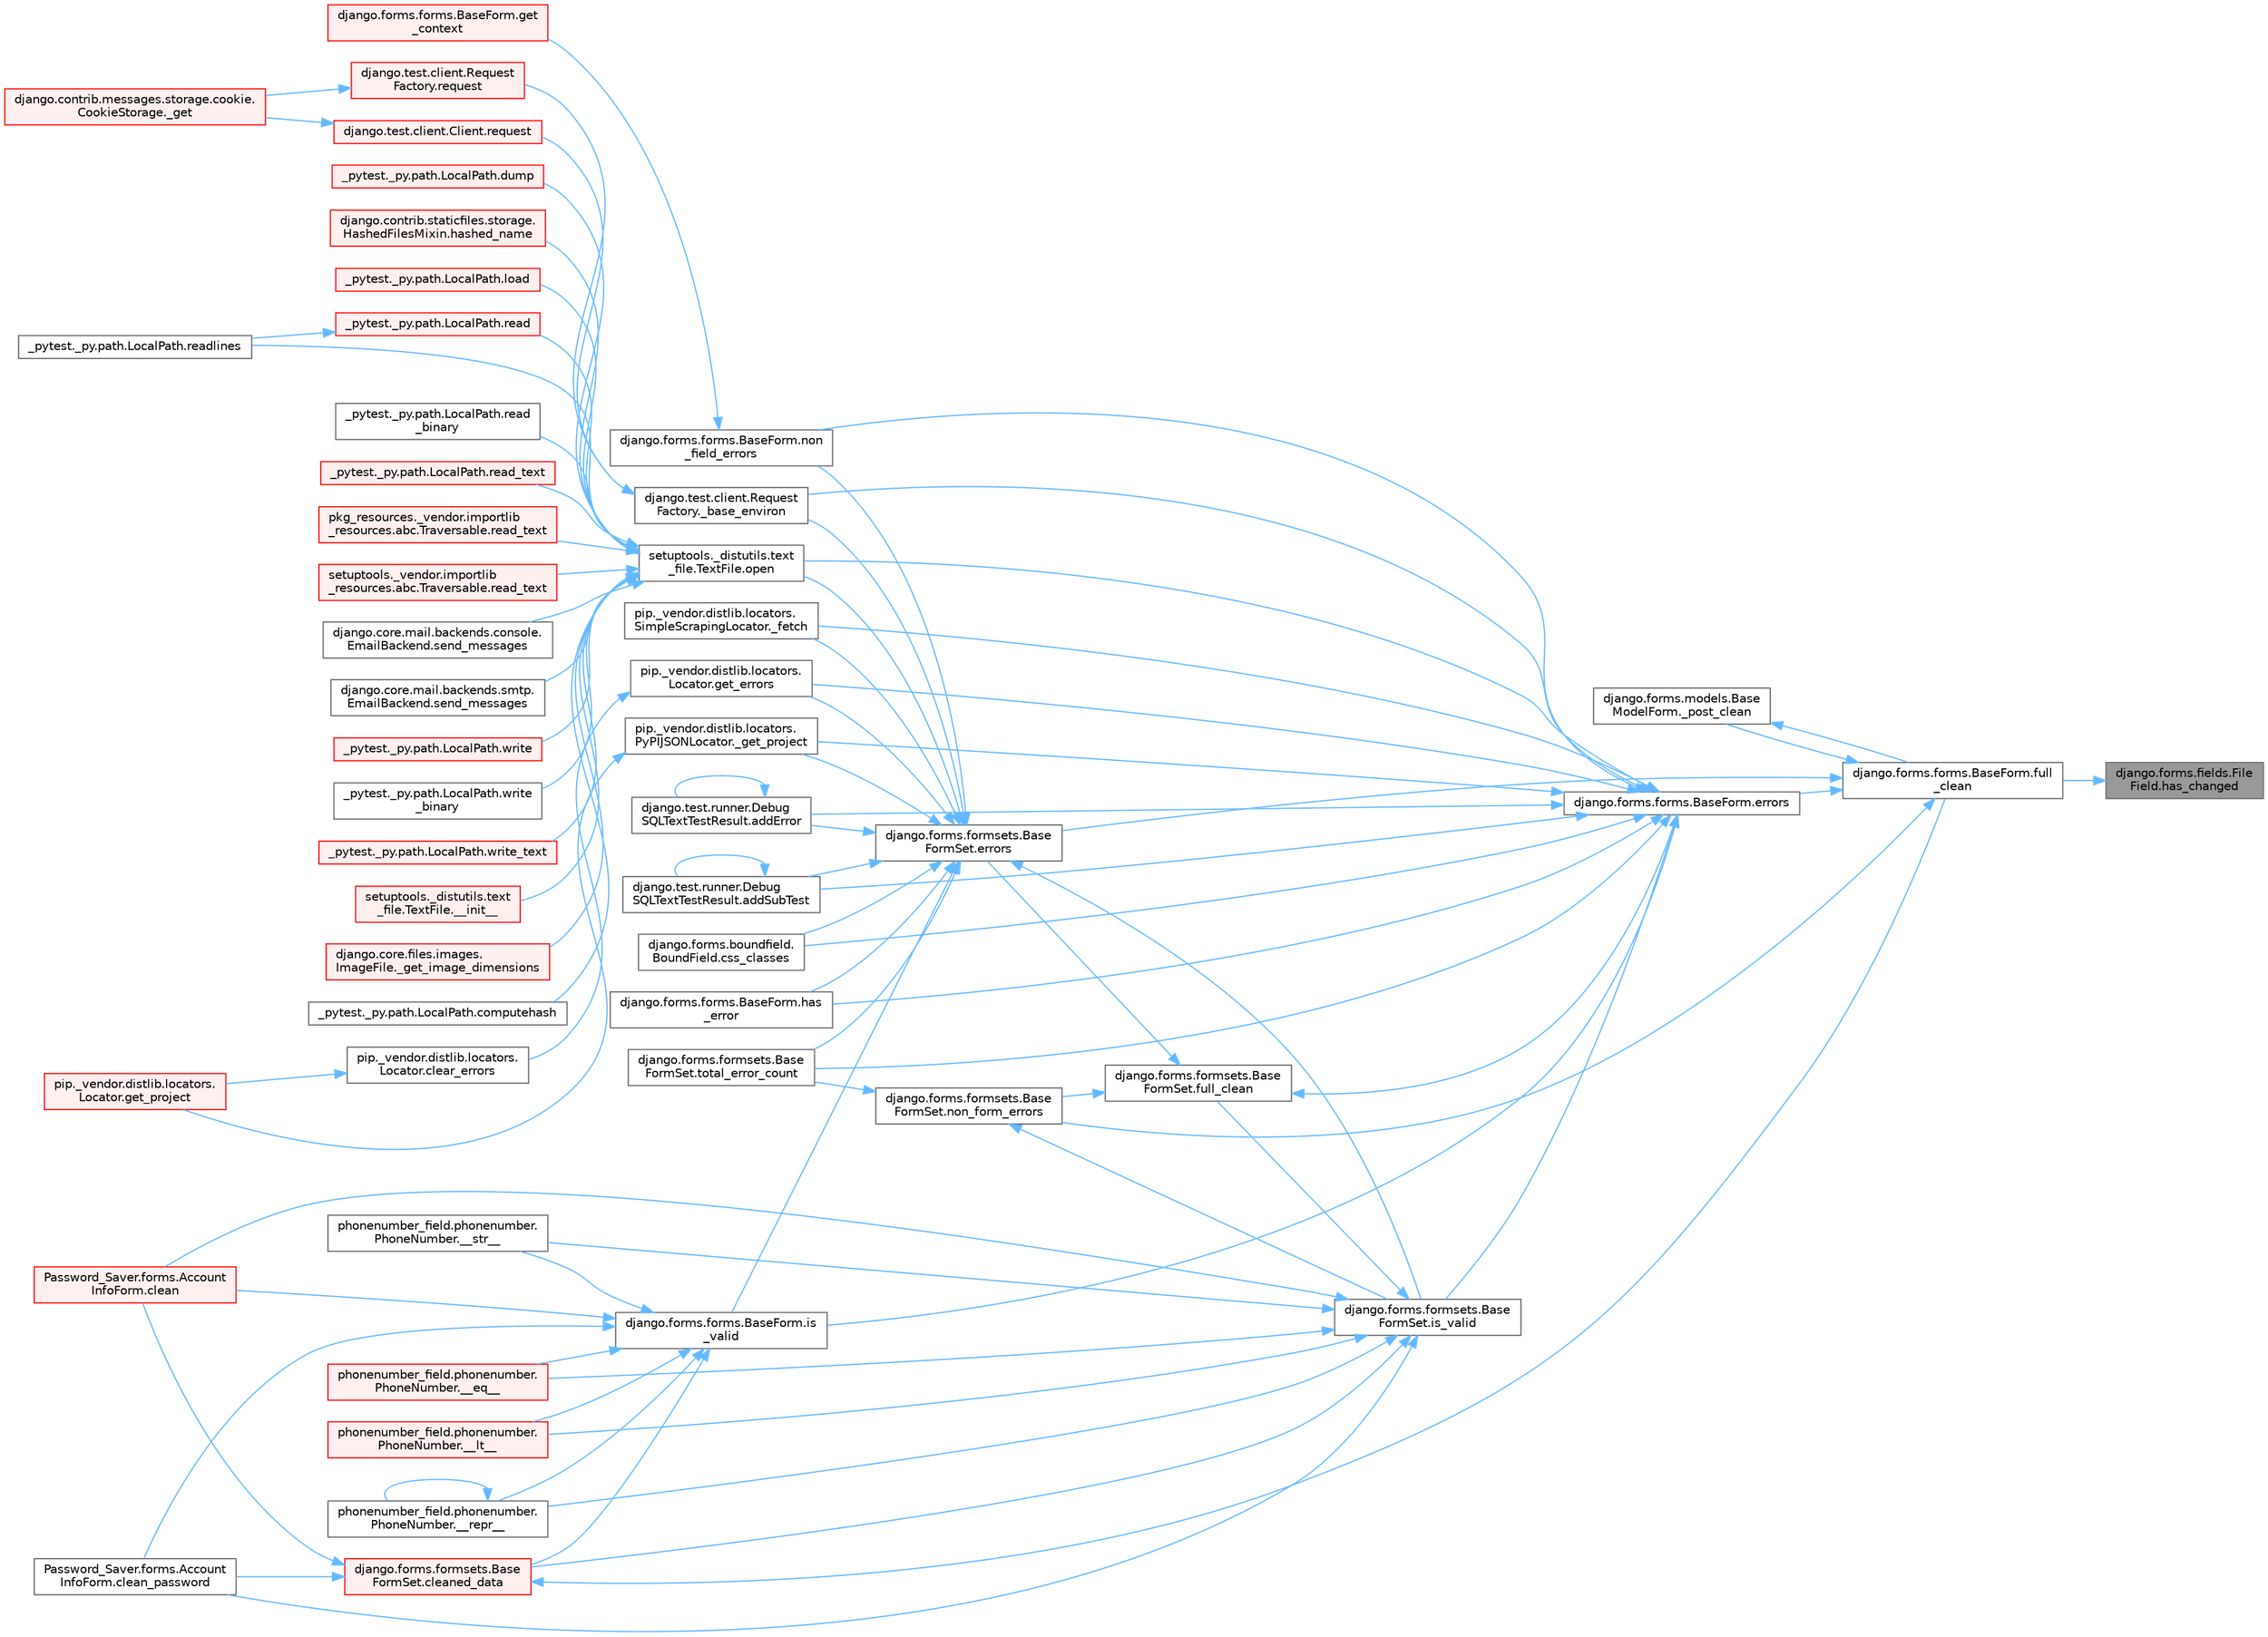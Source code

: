 digraph "django.forms.fields.FileField.has_changed"
{
 // LATEX_PDF_SIZE
  bgcolor="transparent";
  edge [fontname=Helvetica,fontsize=10,labelfontname=Helvetica,labelfontsize=10];
  node [fontname=Helvetica,fontsize=10,shape=box,height=0.2,width=0.4];
  rankdir="RL";
  Node1 [id="Node000001",label="django.forms.fields.File\lField.has_changed",height=0.2,width=0.4,color="gray40", fillcolor="grey60", style="filled", fontcolor="black",tooltip=" "];
  Node1 -> Node2 [id="edge1_Node000001_Node000002",dir="back",color="steelblue1",style="solid",tooltip=" "];
  Node2 [id="Node000002",label="django.forms.forms.BaseForm.full\l_clean",height=0.2,width=0.4,color="grey40", fillcolor="white", style="filled",URL="$classdjango_1_1forms_1_1forms_1_1_base_form.html#a396d2448f658dc84a0f0b473ffaae918",tooltip=" "];
  Node2 -> Node3 [id="edge2_Node000002_Node000003",dir="back",color="steelblue1",style="solid",tooltip=" "];
  Node3 [id="Node000003",label="django.forms.models.Base\lModelForm._post_clean",height=0.2,width=0.4,color="grey40", fillcolor="white", style="filled",URL="$classdjango_1_1forms_1_1models_1_1_base_model_form.html#a83e1c0ea3ba97f3a496d07955d1bf124",tooltip=" "];
  Node3 -> Node2 [id="edge3_Node000003_Node000002",dir="back",color="steelblue1",style="solid",tooltip=" "];
  Node2 -> Node4 [id="edge4_Node000002_Node000004",dir="back",color="steelblue1",style="solid",tooltip=" "];
  Node4 [id="Node000004",label="django.forms.forms.BaseForm.errors",height=0.2,width=0.4,color="grey40", fillcolor="white", style="filled",URL="$classdjango_1_1forms_1_1forms_1_1_base_form.html#aca47cb75eb6c321d1c429b33eca94d49",tooltip=" "];
  Node4 -> Node5 [id="edge5_Node000004_Node000005",dir="back",color="steelblue1",style="solid",tooltip=" "];
  Node5 [id="Node000005",label="django.test.client.Request\lFactory._base_environ",height=0.2,width=0.4,color="grey40", fillcolor="white", style="filled",URL="$classdjango_1_1test_1_1client_1_1_request_factory.html#ab650654b992f4e9fc9e30bd0442973c1",tooltip=" "];
  Node5 -> Node6 [id="edge6_Node000005_Node000006",dir="back",color="steelblue1",style="solid",tooltip=" "];
  Node6 [id="Node000006",label="django.test.client.Client.request",height=0.2,width=0.4,color="red", fillcolor="#FFF0F0", style="filled",URL="$classdjango_1_1test_1_1client_1_1_client.html#a2f51c5251142ab6503937051936e33fa",tooltip=" "];
  Node6 -> Node7 [id="edge7_Node000006_Node000007",dir="back",color="steelblue1",style="solid",tooltip=" "];
  Node7 [id="Node000007",label="django.contrib.messages.storage.cookie.\lCookieStorage._get",height=0.2,width=0.4,color="red", fillcolor="#FFF0F0", style="filled",URL="$classdjango_1_1contrib_1_1messages_1_1storage_1_1cookie_1_1_cookie_storage.html#a39d084f6072109675c9ef06c047174e8",tooltip=" "];
  Node5 -> Node3177 [id="edge8_Node000005_Node003177",dir="back",color="steelblue1",style="solid",tooltip=" "];
  Node3177 [id="Node003177",label="django.test.client.Request\lFactory.request",height=0.2,width=0.4,color="red", fillcolor="#FFF0F0", style="filled",URL="$classdjango_1_1test_1_1client_1_1_request_factory.html#adae411ab0df6839c5364b647e4dc63ad",tooltip=" "];
  Node3177 -> Node7 [id="edge9_Node003177_Node000007",dir="back",color="steelblue1",style="solid",tooltip=" "];
  Node4 -> Node595 [id="edge10_Node000004_Node000595",dir="back",color="steelblue1",style="solid",tooltip=" "];
  Node595 [id="Node000595",label="pip._vendor.distlib.locators.\lSimpleScrapingLocator._fetch",height=0.2,width=0.4,color="grey40", fillcolor="white", style="filled",URL="$classpip_1_1__vendor_1_1distlib_1_1locators_1_1_simple_scraping_locator.html#a72156eb8243de03d8881db3caaa60b8c",tooltip=" "];
  Node4 -> Node596 [id="edge11_Node000004_Node000596",dir="back",color="steelblue1",style="solid",tooltip=" "];
  Node596 [id="Node000596",label="pip._vendor.distlib.locators.\lPyPIJSONLocator._get_project",height=0.2,width=0.4,color="grey40", fillcolor="white", style="filled",URL="$classpip_1_1__vendor_1_1distlib_1_1locators_1_1_py_p_i_j_s_o_n_locator.html#ab5b95d18130e47c0bedca04d7b010bf6",tooltip=" "];
  Node596 -> Node597 [id="edge12_Node000596_Node000597",dir="back",color="steelblue1",style="solid",tooltip=" "];
  Node597 [id="Node000597",label="pip._vendor.distlib.locators.\lLocator.get_project",height=0.2,width=0.4,color="red", fillcolor="#FFF0F0", style="filled",URL="$classpip_1_1__vendor_1_1distlib_1_1locators_1_1_locator.html#a14b49f16a55d384842037850d5224ce8",tooltip=" "];
  Node4 -> Node1788 [id="edge13_Node000004_Node001788",dir="back",color="steelblue1",style="solid",tooltip=" "];
  Node1788 [id="Node001788",label="django.test.runner.Debug\lSQLTextTestResult.addError",height=0.2,width=0.4,color="grey40", fillcolor="white", style="filled",URL="$classdjango_1_1test_1_1runner_1_1_debug_s_q_l_text_test_result.html#a398c116f3b7d25563a21e81178271a8a",tooltip=" "];
  Node1788 -> Node1788 [id="edge14_Node001788_Node001788",dir="back",color="steelblue1",style="solid",tooltip=" "];
  Node4 -> Node1789 [id="edge15_Node000004_Node001789",dir="back",color="steelblue1",style="solid",tooltip=" "];
  Node1789 [id="Node001789",label="django.test.runner.Debug\lSQLTextTestResult.addSubTest",height=0.2,width=0.4,color="grey40", fillcolor="white", style="filled",URL="$classdjango_1_1test_1_1runner_1_1_debug_s_q_l_text_test_result.html#a65bae0538566d8bc532c972340744b1e",tooltip=" "];
  Node1789 -> Node1789 [id="edge16_Node001789_Node001789",dir="back",color="steelblue1",style="solid",tooltip=" "];
  Node4 -> Node1790 [id="edge17_Node000004_Node001790",dir="back",color="steelblue1",style="solid",tooltip=" "];
  Node1790 [id="Node001790",label="django.forms.boundfield.\lBoundField.css_classes",height=0.2,width=0.4,color="grey40", fillcolor="white", style="filled",URL="$classdjango_1_1forms_1_1boundfield_1_1_bound_field.html#a19d289ef3598c412a0fee978458875bc",tooltip=" "];
  Node4 -> Node1791 [id="edge18_Node000004_Node001791",dir="back",color="steelblue1",style="solid",tooltip=" "];
  Node1791 [id="Node001791",label="pip._vendor.distlib.locators.\lLocator.get_errors",height=0.2,width=0.4,color="grey40", fillcolor="white", style="filled",URL="$classpip_1_1__vendor_1_1distlib_1_1locators_1_1_locator.html#abc5864a47e4cb8c481f44eb1a72f565c",tooltip=" "];
  Node1791 -> Node1792 [id="edge19_Node001791_Node001792",dir="back",color="steelblue1",style="solid",tooltip=" "];
  Node1792 [id="Node001792",label="pip._vendor.distlib.locators.\lLocator.clear_errors",height=0.2,width=0.4,color="grey40", fillcolor="white", style="filled",URL="$classpip_1_1__vendor_1_1distlib_1_1locators_1_1_locator.html#a2a2f7530c5f7c9c5d41d7d8e32852b66",tooltip=" "];
  Node1792 -> Node597 [id="edge20_Node001792_Node000597",dir="back",color="steelblue1",style="solid",tooltip=" "];
  Node4 -> Node1793 [id="edge21_Node000004_Node001793",dir="back",color="steelblue1",style="solid",tooltip=" "];
  Node1793 [id="Node001793",label="django.forms.forms.BaseForm.has\l_error",height=0.2,width=0.4,color="grey40", fillcolor="white", style="filled",URL="$classdjango_1_1forms_1_1forms_1_1_base_form.html#af67d8e47182c8c92ad4cac6441bfeb80",tooltip=" "];
  Node4 -> Node1794 [id="edge22_Node000004_Node001794",dir="back",color="steelblue1",style="solid",tooltip=" "];
  Node1794 [id="Node001794",label="django.forms.forms.BaseForm.is\l_valid",height=0.2,width=0.4,color="grey40", fillcolor="white", style="filled",URL="$classdjango_1_1forms_1_1forms_1_1_base_form.html#a8be15c9eaccca682a18c7d3f13802cc4",tooltip=" "];
  Node1794 -> Node684 [id="edge23_Node001794_Node000684",dir="back",color="steelblue1",style="solid",tooltip=" "];
  Node684 [id="Node000684",label="phonenumber_field.phonenumber.\lPhoneNumber.__eq__",height=0.2,width=0.4,color="red", fillcolor="#FFF0F0", style="filled",URL="$classphonenumber__field_1_1phonenumber_1_1_phone_number.html#a999c32cd1bfa2dd5c7df70781b09c68b",tooltip=" "];
  Node1794 -> Node685 [id="edge24_Node001794_Node000685",dir="back",color="steelblue1",style="solid",tooltip=" "];
  Node685 [id="Node000685",label="phonenumber_field.phonenumber.\lPhoneNumber.__lt__",height=0.2,width=0.4,color="red", fillcolor="#FFF0F0", style="filled",URL="$classphonenumber__field_1_1phonenumber_1_1_phone_number.html#ab94d02fbeda1355644c6c1b3d6f3d9ba",tooltip=" "];
  Node1794 -> Node686 [id="edge25_Node001794_Node000686",dir="back",color="steelblue1",style="solid",tooltip=" "];
  Node686 [id="Node000686",label="phonenumber_field.phonenumber.\lPhoneNumber.__repr__",height=0.2,width=0.4,color="grey40", fillcolor="white", style="filled",URL="$classphonenumber__field_1_1phonenumber_1_1_phone_number.html#a5420c965a5ecfad87cb6bce245cd91a5",tooltip=" "];
  Node686 -> Node686 [id="edge26_Node000686_Node000686",dir="back",color="steelblue1",style="solid",tooltip=" "];
  Node1794 -> Node687 [id="edge27_Node001794_Node000687",dir="back",color="steelblue1",style="solid",tooltip=" "];
  Node687 [id="Node000687",label="phonenumber_field.phonenumber.\lPhoneNumber.__str__",height=0.2,width=0.4,color="grey40", fillcolor="white", style="filled",URL="$classphonenumber__field_1_1phonenumber_1_1_phone_number.html#a773f55fba29310ea2218e4bbca83ba6d",tooltip=" "];
  Node1794 -> Node655 [id="edge28_Node001794_Node000655",dir="back",color="steelblue1",style="solid",tooltip=" "];
  Node655 [id="Node000655",label="Password_Saver.forms.Account\lInfoForm.clean",height=0.2,width=0.4,color="red", fillcolor="#FFF0F0", style="filled",URL="$class_password___saver_1_1forms_1_1_account_info_form.html#a89126d6030ebafc64c8aeeb352113c54",tooltip=" "];
  Node1794 -> Node658 [id="edge29_Node001794_Node000658",dir="back",color="steelblue1",style="solid",tooltip=" "];
  Node658 [id="Node000658",label="Password_Saver.forms.Account\lInfoForm.clean_password",height=0.2,width=0.4,color="grey40", fillcolor="white", style="filled",URL="$class_password___saver_1_1forms_1_1_account_info_form.html#a6397d8e90a910bed34ed0ebcf5f74a4e",tooltip=" "];
  Node1794 -> Node648 [id="edge30_Node001794_Node000648",dir="back",color="steelblue1",style="solid",tooltip=" "];
  Node648 [id="Node000648",label="django.forms.formsets.Base\lFormSet.cleaned_data",height=0.2,width=0.4,color="red", fillcolor="#FFF0F0", style="filled",URL="$classdjango_1_1forms_1_1formsets_1_1_base_form_set.html#ae51d85dd3faa160668adba372c4e87f7",tooltip=" "];
  Node648 -> Node655 [id="edge31_Node000648_Node000655",dir="back",color="steelblue1",style="solid",tooltip=" "];
  Node648 -> Node658 [id="edge32_Node000648_Node000658",dir="back",color="steelblue1",style="solid",tooltip=" "];
  Node648 -> Node2 [id="edge33_Node000648_Node000002",dir="back",color="steelblue1",style="solid",tooltip=" "];
  Node4 -> Node683 [id="edge34_Node000004_Node000683",dir="back",color="steelblue1",style="solid",tooltip=" "];
  Node683 [id="Node000683",label="django.forms.formsets.Base\lFormSet.is_valid",height=0.2,width=0.4,color="grey40", fillcolor="white", style="filled",URL="$classdjango_1_1forms_1_1formsets_1_1_base_form_set.html#a713477cfb7c01e723400df62b49c250c",tooltip=" "];
  Node683 -> Node684 [id="edge35_Node000683_Node000684",dir="back",color="steelblue1",style="solid",tooltip=" "];
  Node683 -> Node685 [id="edge36_Node000683_Node000685",dir="back",color="steelblue1",style="solid",tooltip=" "];
  Node683 -> Node686 [id="edge37_Node000683_Node000686",dir="back",color="steelblue1",style="solid",tooltip=" "];
  Node683 -> Node687 [id="edge38_Node000683_Node000687",dir="back",color="steelblue1",style="solid",tooltip=" "];
  Node683 -> Node655 [id="edge39_Node000683_Node000655",dir="back",color="steelblue1",style="solid",tooltip=" "];
  Node683 -> Node658 [id="edge40_Node000683_Node000658",dir="back",color="steelblue1",style="solid",tooltip=" "];
  Node683 -> Node648 [id="edge41_Node000683_Node000648",dir="back",color="steelblue1",style="solid",tooltip=" "];
  Node683 -> Node681 [id="edge42_Node000683_Node000681",dir="back",color="steelblue1",style="solid",tooltip=" "];
  Node681 [id="Node000681",label="django.forms.formsets.Base\lFormSet.full_clean",height=0.2,width=0.4,color="grey40", fillcolor="white", style="filled",URL="$classdjango_1_1forms_1_1formsets_1_1_base_form_set.html#aa475bdb58853c14bfcd93bd7b494e3b1",tooltip=" "];
  Node681 -> Node4 [id="edge43_Node000681_Node000004",dir="back",color="steelblue1",style="solid",tooltip=" "];
  Node681 -> Node594 [id="edge44_Node000681_Node000594",dir="back",color="steelblue1",style="solid",tooltip=" "];
  Node594 [id="Node000594",label="django.forms.formsets.Base\lFormSet.errors",height=0.2,width=0.4,color="grey40", fillcolor="white", style="filled",URL="$classdjango_1_1forms_1_1formsets_1_1_base_form_set.html#a9e249e2240c3ae2775249e3d3da42020",tooltip=" "];
  Node594 -> Node5 [id="edge45_Node000594_Node000005",dir="back",color="steelblue1",style="solid",tooltip=" "];
  Node594 -> Node595 [id="edge46_Node000594_Node000595",dir="back",color="steelblue1",style="solid",tooltip=" "];
  Node594 -> Node596 [id="edge47_Node000594_Node000596",dir="back",color="steelblue1",style="solid",tooltip=" "];
  Node594 -> Node1788 [id="edge48_Node000594_Node001788",dir="back",color="steelblue1",style="solid",tooltip=" "];
  Node594 -> Node1789 [id="edge49_Node000594_Node001789",dir="back",color="steelblue1",style="solid",tooltip=" "];
  Node594 -> Node1790 [id="edge50_Node000594_Node001790",dir="back",color="steelblue1",style="solid",tooltip=" "];
  Node594 -> Node1791 [id="edge51_Node000594_Node001791",dir="back",color="steelblue1",style="solid",tooltip=" "];
  Node594 -> Node1793 [id="edge52_Node000594_Node001793",dir="back",color="steelblue1",style="solid",tooltip=" "];
  Node594 -> Node1794 [id="edge53_Node000594_Node001794",dir="back",color="steelblue1",style="solid",tooltip=" "];
  Node594 -> Node683 [id="edge54_Node000594_Node000683",dir="back",color="steelblue1",style="solid",tooltip=" "];
  Node594 -> Node1795 [id="edge55_Node000594_Node001795",dir="back",color="steelblue1",style="solid",tooltip=" "];
  Node1795 [id="Node001795",label="django.forms.forms.BaseForm.non\l_field_errors",height=0.2,width=0.4,color="grey40", fillcolor="white", style="filled",URL="$classdjango_1_1forms_1_1forms_1_1_base_form.html#a713be7c8d25008cf58c90916cb682447",tooltip=" "];
  Node1795 -> Node1796 [id="edge56_Node001795_Node001796",dir="back",color="steelblue1",style="solid",tooltip=" "];
  Node1796 [id="Node001796",label="django.forms.forms.BaseForm.get\l_context",height=0.2,width=0.4,color="red", fillcolor="#FFF0F0", style="filled",URL="$classdjango_1_1forms_1_1forms_1_1_base_form.html#a7aceedfdbb15133ac8342eac420e8dcb",tooltip=" "];
  Node594 -> Node1799 [id="edge57_Node000594_Node001799",dir="back",color="steelblue1",style="solid",tooltip=" "];
  Node1799 [id="Node001799",label="setuptools._distutils.text\l_file.TextFile.open",height=0.2,width=0.4,color="grey40", fillcolor="white", style="filled",URL="$classsetuptools_1_1__distutils_1_1text__file_1_1_text_file.html#ab568abcef363b1b422cddfead42e68b2",tooltip=" "];
  Node1799 -> Node15 [id="edge58_Node001799_Node000015",dir="back",color="steelblue1",style="solid",tooltip=" "];
  Node15 [id="Node000015",label="setuptools._distutils.text\l_file.TextFile.__init__",height=0.2,width=0.4,color="red", fillcolor="#FFF0F0", style="filled",URL="$classsetuptools_1_1__distutils_1_1text__file_1_1_text_file.html#aeb26f34e394b4e658295391382cc8813",tooltip=" "];
  Node1799 -> Node47 [id="edge59_Node001799_Node000047",dir="back",color="steelblue1",style="solid",tooltip=" "];
  Node47 [id="Node000047",label="django.core.files.images.\lImageFile._get_image_dimensions",height=0.2,width=0.4,color="red", fillcolor="#FFF0F0", style="filled",URL="$classdjango_1_1core_1_1files_1_1images_1_1_image_file.html#a2832e2235f63c851f4652a4ea59ec924",tooltip=" "];
  Node1799 -> Node815 [id="edge60_Node001799_Node000815",dir="back",color="steelblue1",style="solid",tooltip=" "];
  Node815 [id="Node000815",label="_pytest._py.path.LocalPath.computehash",height=0.2,width=0.4,color="grey40", fillcolor="white", style="filled",URL="$class__pytest_1_1__py_1_1path_1_1_local_path.html#aa82d067bed26e6655d315d858254160b",tooltip=" "];
  Node1799 -> Node816 [id="edge61_Node001799_Node000816",dir="back",color="steelblue1",style="solid",tooltip=" "];
  Node816 [id="Node000816",label="_pytest._py.path.LocalPath.dump",height=0.2,width=0.4,color="red", fillcolor="#FFF0F0", style="filled",URL="$class__pytest_1_1__py_1_1path_1_1_local_path.html#a2f45e7b54f2823ed6746a19107ae68b4",tooltip=" "];
  Node1799 -> Node565 [id="edge62_Node001799_Node000565",dir="back",color="steelblue1",style="solid",tooltip=" "];
  Node565 [id="Node000565",label="django.contrib.staticfiles.storage.\lHashedFilesMixin.hashed_name",height=0.2,width=0.4,color="red", fillcolor="#FFF0F0", style="filled",URL="$classdjango_1_1contrib_1_1staticfiles_1_1storage_1_1_hashed_files_mixin.html#aa30283e5d1a2177cf975b44ae95e45e4",tooltip=" "];
  Node1799 -> Node818 [id="edge63_Node001799_Node000818",dir="back",color="steelblue1",style="solid",tooltip=" "];
  Node818 [id="Node000818",label="_pytest._py.path.LocalPath.load",height=0.2,width=0.4,color="red", fillcolor="#FFF0F0", style="filled",URL="$class__pytest_1_1__py_1_1path_1_1_local_path.html#a284b118886fe9a033c146647826faf72",tooltip=" "];
  Node1799 -> Node819 [id="edge64_Node001799_Node000819",dir="back",color="steelblue1",style="solid",tooltip=" "];
  Node819 [id="Node000819",label="_pytest._py.path.LocalPath.read",height=0.2,width=0.4,color="red", fillcolor="#FFF0F0", style="filled",URL="$class__pytest_1_1__py_1_1path_1_1_local_path.html#a8640b65f715ce8a258379deb78a68fd8",tooltip=" "];
  Node819 -> Node1106 [id="edge65_Node000819_Node001106",dir="back",color="steelblue1",style="solid",tooltip=" "];
  Node1106 [id="Node001106",label="_pytest._py.path.LocalPath.readlines",height=0.2,width=0.4,color="grey40", fillcolor="white", style="filled",URL="$class__pytest_1_1__py_1_1path_1_1_local_path.html#ab4ae86092b85919c6d43e793d049c3b3",tooltip=" "];
  Node1799 -> Node855 [id="edge66_Node001799_Node000855",dir="back",color="steelblue1",style="solid",tooltip=" "];
  Node855 [id="Node000855",label="_pytest._py.path.LocalPath.read\l_binary",height=0.2,width=0.4,color="grey40", fillcolor="white", style="filled",URL="$class__pytest_1_1__py_1_1path_1_1_local_path.html#adc47986c47c70f2b5889b85af157cd59",tooltip=" "];
  Node1799 -> Node856 [id="edge67_Node001799_Node000856",dir="back",color="steelblue1",style="solid",tooltip=" "];
  Node856 [id="Node000856",label="_pytest._py.path.LocalPath.read_text",height=0.2,width=0.4,color="red", fillcolor="#FFF0F0", style="filled",URL="$class__pytest_1_1__py_1_1path_1_1_local_path.html#aea3efa14b998c32e27f6604263858398",tooltip=" "];
  Node1799 -> Node1130 [id="edge68_Node001799_Node001130",dir="back",color="steelblue1",style="solid",tooltip=" "];
  Node1130 [id="Node001130",label="pkg_resources._vendor.importlib\l_resources.abc.Traversable.read_text",height=0.2,width=0.4,color="red", fillcolor="#FFF0F0", style="filled",URL="$classpkg__resources_1_1__vendor_1_1importlib__resources_1_1abc_1_1_traversable.html#a2fa0982edeea4b5f1a38953c1d81f10b",tooltip=" "];
  Node1799 -> Node1379 [id="edge69_Node001799_Node001379",dir="back",color="steelblue1",style="solid",tooltip=" "];
  Node1379 [id="Node001379",label="setuptools._vendor.importlib\l_resources.abc.Traversable.read_text",height=0.2,width=0.4,color="red", fillcolor="#FFF0F0", style="filled",URL="$classsetuptools_1_1__vendor_1_1importlib__resources_1_1abc_1_1_traversable.html#aee408e70fdcc58915b97b67f3dd981a3",tooltip=" "];
  Node1799 -> Node1106 [id="edge70_Node001799_Node001106",dir="back",color="steelblue1",style="solid",tooltip=" "];
  Node1799 -> Node1380 [id="edge71_Node001799_Node001380",dir="back",color="steelblue1",style="solid",tooltip=" "];
  Node1380 [id="Node001380",label="django.core.mail.backends.console.\lEmailBackend.send_messages",height=0.2,width=0.4,color="grey40", fillcolor="white", style="filled",URL="$classdjango_1_1core_1_1mail_1_1backends_1_1console_1_1_email_backend.html#ae3c7f922df87a228638e98cbb97a3deb",tooltip=" "];
  Node1799 -> Node1381 [id="edge72_Node001799_Node001381",dir="back",color="steelblue1",style="solid",tooltip=" "];
  Node1381 [id="Node001381",label="django.core.mail.backends.smtp.\lEmailBackend.send_messages",height=0.2,width=0.4,color="grey40", fillcolor="white", style="filled",URL="$classdjango_1_1core_1_1mail_1_1backends_1_1smtp_1_1_email_backend.html#a0d829964e867581b24047266e5c3dca6",tooltip=" "];
  Node1799 -> Node1382 [id="edge73_Node001799_Node001382",dir="back",color="steelblue1",style="solid",tooltip=" "];
  Node1382 [id="Node001382",label="_pytest._py.path.LocalPath.write",height=0.2,width=0.4,color="red", fillcolor="#FFF0F0", style="filled",URL="$class__pytest_1_1__py_1_1path_1_1_local_path.html#a8f782fcf3e7b991a42259724f3d25de2",tooltip=" "];
  Node1799 -> Node1383 [id="edge74_Node001799_Node001383",dir="back",color="steelblue1",style="solid",tooltip=" "];
  Node1383 [id="Node001383",label="_pytest._py.path.LocalPath.write\l_binary",height=0.2,width=0.4,color="grey40", fillcolor="white", style="filled",URL="$class__pytest_1_1__py_1_1path_1_1_local_path.html#a7534a4f27649c991dcbf86175776d5d9",tooltip=" "];
  Node1799 -> Node1384 [id="edge75_Node001799_Node001384",dir="back",color="steelblue1",style="solid",tooltip=" "];
  Node1384 [id="Node001384",label="_pytest._py.path.LocalPath.write_text",height=0.2,width=0.4,color="red", fillcolor="#FFF0F0", style="filled",URL="$class__pytest_1_1__py_1_1path_1_1_local_path.html#aa5dd623ba884ffb1a61b8a65bfb38d1f",tooltip=" "];
  Node594 -> Node688 [id="edge76_Node000594_Node000688",dir="back",color="steelblue1",style="solid",tooltip=" "];
  Node688 [id="Node000688",label="django.forms.formsets.Base\lFormSet.total_error_count",height=0.2,width=0.4,color="grey40", fillcolor="white", style="filled",URL="$classdjango_1_1forms_1_1formsets_1_1_base_form_set.html#a3e9cbe55cc991b30b14546a857abb212",tooltip=" "];
  Node681 -> Node682 [id="edge77_Node000681_Node000682",dir="back",color="steelblue1",style="solid",tooltip=" "];
  Node682 [id="Node000682",label="django.forms.formsets.Base\lFormSet.non_form_errors",height=0.2,width=0.4,color="grey40", fillcolor="white", style="filled",URL="$classdjango_1_1forms_1_1formsets_1_1_base_form_set.html#a8b499fb5fdd72c59134bf40aeac2de3c",tooltip=" "];
  Node682 -> Node683 [id="edge78_Node000682_Node000683",dir="back",color="steelblue1",style="solid",tooltip=" "];
  Node682 -> Node688 [id="edge79_Node000682_Node000688",dir="back",color="steelblue1",style="solid",tooltip=" "];
  Node4 -> Node1795 [id="edge80_Node000004_Node001795",dir="back",color="steelblue1",style="solid",tooltip=" "];
  Node4 -> Node1799 [id="edge81_Node000004_Node001799",dir="back",color="steelblue1",style="solid",tooltip=" "];
  Node4 -> Node688 [id="edge82_Node000004_Node000688",dir="back",color="steelblue1",style="solid",tooltip=" "];
  Node2 -> Node594 [id="edge83_Node000002_Node000594",dir="back",color="steelblue1",style="solid",tooltip=" "];
  Node2 -> Node682 [id="edge84_Node000002_Node000682",dir="back",color="steelblue1",style="solid",tooltip=" "];
}
